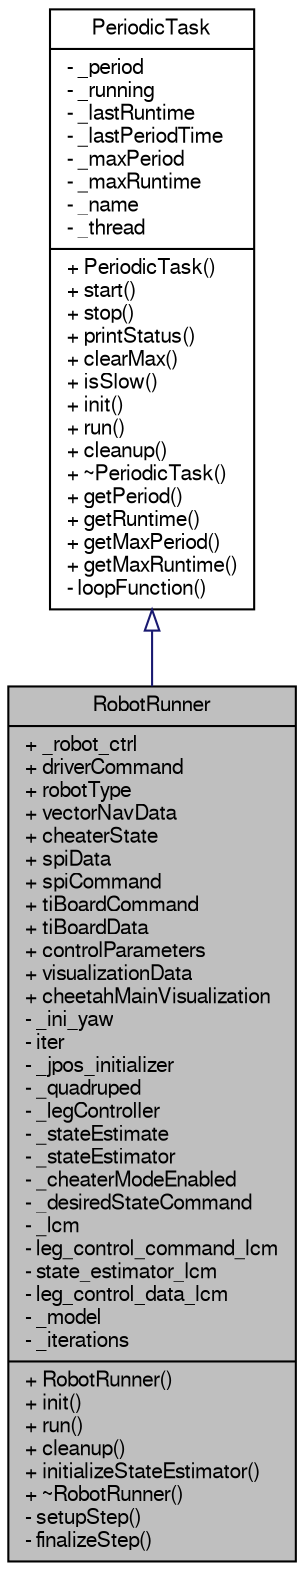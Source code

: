 digraph "RobotRunner"
{
  edge [fontname="FreeSans",fontsize="10",labelfontname="FreeSans",labelfontsize="10"];
  node [fontname="FreeSans",fontsize="10",shape=record];
  Node1 [label="{RobotRunner\n|+ _robot_ctrl\l+ driverCommand\l+ robotType\l+ vectorNavData\l+ cheaterState\l+ spiData\l+ spiCommand\l+ tiBoardCommand\l+ tiBoardData\l+ controlParameters\l+ visualizationData\l+ cheetahMainVisualization\l- _ini_yaw\l- iter\l- _jpos_initializer\l- _quadruped\l- _legController\l- _stateEstimate\l- _stateEstimator\l- _cheaterModeEnabled\l- _desiredStateCommand\l- _lcm\l- leg_control_command_lcm\l- state_estimator_lcm\l- leg_control_data_lcm\l- _model\l- _iterations\l|+ RobotRunner()\l+ init()\l+ run()\l+ cleanup()\l+ initializeStateEstimator()\l+ ~RobotRunner()\l- setupStep()\l- finalizeStep()\l}",height=0.2,width=0.4,color="black", fillcolor="grey75", style="filled", fontcolor="black"];
  Node2 -> Node1 [dir="back",color="midnightblue",fontsize="10",style="solid",arrowtail="onormal",fontname="FreeSans"];
  Node2 [label="{PeriodicTask\n|- _period\l- _running\l- _lastRuntime\l- _lastPeriodTime\l- _maxPeriod\l- _maxRuntime\l- _name\l- _thread\l|+ PeriodicTask()\l+ start()\l+ stop()\l+ printStatus()\l+ clearMax()\l+ isSlow()\l+ init()\l+ run()\l+ cleanup()\l+ ~PeriodicTask()\l+ getPeriod()\l+ getRuntime()\l+ getMaxPeriod()\l+ getMaxRuntime()\l- loopFunction()\l}",height=0.2,width=0.4,color="black", fillcolor="white", style="filled",URL="$de/d2f/class_periodic_task.html"];
}
